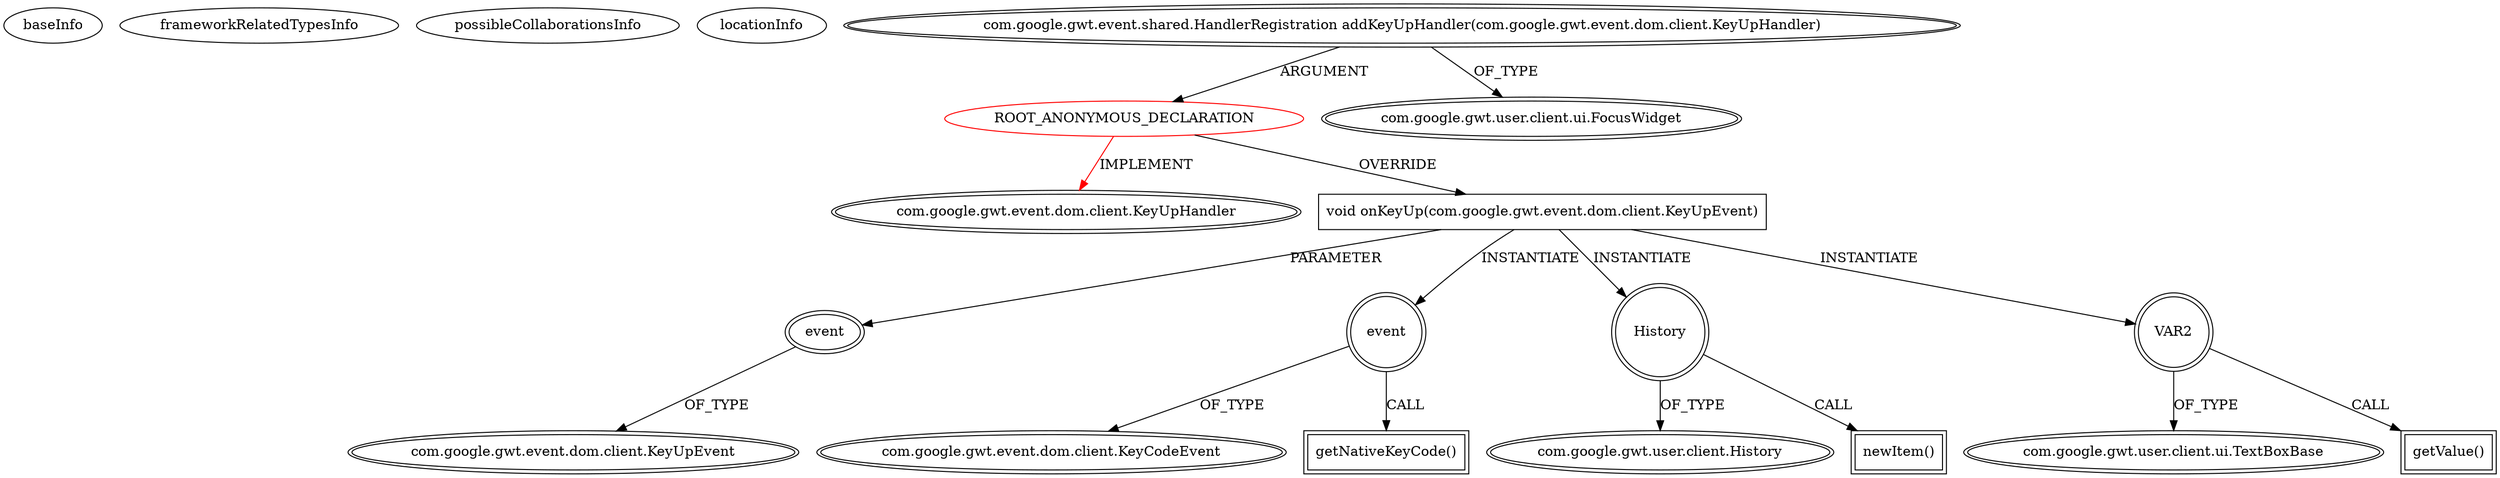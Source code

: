 digraph {
baseInfo[graphId=416,category="extension_graph",isAnonymous=true,possibleRelation=false]
frameworkRelatedTypesInfo[0="com.google.gwt.event.dom.client.KeyUpHandler"]
possibleCollaborationsInfo[]
locationInfo[projectName="Tok-Ziraja222",filePath="/Tok-Ziraja222/Ziraja222-master/src/ziraja/client/presenter/QuestionPresenter.java",contextSignature="void bind()",graphId="416"]
0[label="ROOT_ANONYMOUS_DECLARATION",vertexType="ROOT_ANONYMOUS_DECLARATION",isFrameworkType=false,color=red]
1[label="com.google.gwt.event.dom.client.KeyUpHandler",vertexType="FRAMEWORK_INTERFACE_TYPE",isFrameworkType=true,peripheries=2]
2[label="com.google.gwt.event.shared.HandlerRegistration addKeyUpHandler(com.google.gwt.event.dom.client.KeyUpHandler)",vertexType="OUTSIDE_CALL",isFrameworkType=true,peripheries=2]
3[label="com.google.gwt.user.client.ui.FocusWidget",vertexType="FRAMEWORK_CLASS_TYPE",isFrameworkType=true,peripheries=2]
4[label="void onKeyUp(com.google.gwt.event.dom.client.KeyUpEvent)",vertexType="OVERRIDING_METHOD_DECLARATION",isFrameworkType=false,shape=box]
5[label="event",vertexType="PARAMETER_DECLARATION",isFrameworkType=true,peripheries=2]
6[label="com.google.gwt.event.dom.client.KeyUpEvent",vertexType="FRAMEWORK_CLASS_TYPE",isFrameworkType=true,peripheries=2]
7[label="event",vertexType="VARIABLE_EXPRESION",isFrameworkType=true,peripheries=2,shape=circle]
9[label="com.google.gwt.event.dom.client.KeyCodeEvent",vertexType="FRAMEWORK_CLASS_TYPE",isFrameworkType=true,peripheries=2]
8[label="getNativeKeyCode()",vertexType="INSIDE_CALL",isFrameworkType=true,peripheries=2,shape=box]
10[label="History",vertexType="VARIABLE_EXPRESION",isFrameworkType=true,peripheries=2,shape=circle]
12[label="com.google.gwt.user.client.History",vertexType="FRAMEWORK_CLASS_TYPE",isFrameworkType=true,peripheries=2]
11[label="newItem()",vertexType="INSIDE_CALL",isFrameworkType=true,peripheries=2,shape=box]
13[label="VAR2",vertexType="VARIABLE_EXPRESION",isFrameworkType=true,peripheries=2,shape=circle]
15[label="com.google.gwt.user.client.ui.TextBoxBase",vertexType="FRAMEWORK_CLASS_TYPE",isFrameworkType=true,peripheries=2]
14[label="getValue()",vertexType="INSIDE_CALL",isFrameworkType=true,peripheries=2,shape=box]
0->1[label="IMPLEMENT",color=red]
2->0[label="ARGUMENT"]
2->3[label="OF_TYPE"]
0->4[label="OVERRIDE"]
5->6[label="OF_TYPE"]
4->5[label="PARAMETER"]
4->7[label="INSTANTIATE"]
7->9[label="OF_TYPE"]
7->8[label="CALL"]
4->10[label="INSTANTIATE"]
10->12[label="OF_TYPE"]
10->11[label="CALL"]
4->13[label="INSTANTIATE"]
13->15[label="OF_TYPE"]
13->14[label="CALL"]
}
